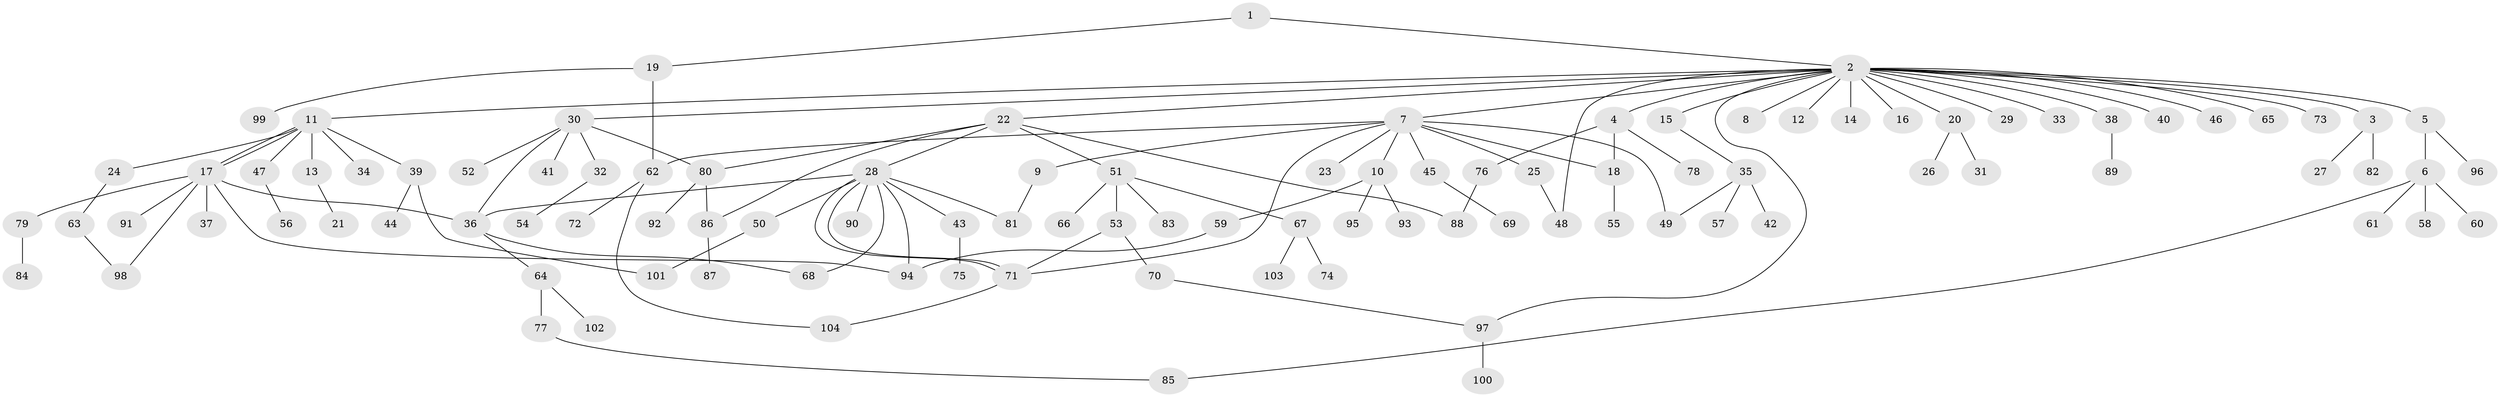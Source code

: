 // Generated by graph-tools (version 1.1) at 2025/11/02/27/25 16:11:11]
// undirected, 104 vertices, 125 edges
graph export_dot {
graph [start="1"]
  node [color=gray90,style=filled];
  1;
  2;
  3;
  4;
  5;
  6;
  7;
  8;
  9;
  10;
  11;
  12;
  13;
  14;
  15;
  16;
  17;
  18;
  19;
  20;
  21;
  22;
  23;
  24;
  25;
  26;
  27;
  28;
  29;
  30;
  31;
  32;
  33;
  34;
  35;
  36;
  37;
  38;
  39;
  40;
  41;
  42;
  43;
  44;
  45;
  46;
  47;
  48;
  49;
  50;
  51;
  52;
  53;
  54;
  55;
  56;
  57;
  58;
  59;
  60;
  61;
  62;
  63;
  64;
  65;
  66;
  67;
  68;
  69;
  70;
  71;
  72;
  73;
  74;
  75;
  76;
  77;
  78;
  79;
  80;
  81;
  82;
  83;
  84;
  85;
  86;
  87;
  88;
  89;
  90;
  91;
  92;
  93;
  94;
  95;
  96;
  97;
  98;
  99;
  100;
  101;
  102;
  103;
  104;
  1 -- 2;
  1 -- 19;
  2 -- 3;
  2 -- 4;
  2 -- 5;
  2 -- 7;
  2 -- 8;
  2 -- 11;
  2 -- 12;
  2 -- 14;
  2 -- 15;
  2 -- 16;
  2 -- 20;
  2 -- 22;
  2 -- 29;
  2 -- 30;
  2 -- 33;
  2 -- 38;
  2 -- 40;
  2 -- 46;
  2 -- 48;
  2 -- 65;
  2 -- 73;
  2 -- 97;
  3 -- 27;
  3 -- 82;
  4 -- 18;
  4 -- 76;
  4 -- 78;
  5 -- 6;
  5 -- 96;
  6 -- 58;
  6 -- 60;
  6 -- 61;
  6 -- 85;
  7 -- 9;
  7 -- 10;
  7 -- 18;
  7 -- 23;
  7 -- 25;
  7 -- 45;
  7 -- 49;
  7 -- 62;
  7 -- 71;
  9 -- 81;
  10 -- 59;
  10 -- 93;
  10 -- 95;
  11 -- 13;
  11 -- 17;
  11 -- 17;
  11 -- 24;
  11 -- 34;
  11 -- 39;
  11 -- 47;
  13 -- 21;
  15 -- 35;
  17 -- 36;
  17 -- 37;
  17 -- 79;
  17 -- 91;
  17 -- 94;
  17 -- 98;
  18 -- 55;
  19 -- 62;
  19 -- 99;
  20 -- 26;
  20 -- 31;
  22 -- 28;
  22 -- 51;
  22 -- 80;
  22 -- 86;
  22 -- 88;
  24 -- 63;
  25 -- 48;
  28 -- 36;
  28 -- 43;
  28 -- 50;
  28 -- 68;
  28 -- 71;
  28 -- 71;
  28 -- 81;
  28 -- 90;
  28 -- 94;
  30 -- 32;
  30 -- 36;
  30 -- 41;
  30 -- 52;
  30 -- 80;
  32 -- 54;
  35 -- 42;
  35 -- 49;
  35 -- 57;
  36 -- 64;
  36 -- 68;
  38 -- 89;
  39 -- 44;
  39 -- 101;
  43 -- 75;
  45 -- 69;
  47 -- 56;
  50 -- 101;
  51 -- 53;
  51 -- 66;
  51 -- 67;
  51 -- 83;
  53 -- 70;
  53 -- 71;
  59 -- 94;
  62 -- 72;
  62 -- 104;
  63 -- 98;
  64 -- 77;
  64 -- 102;
  67 -- 74;
  67 -- 103;
  70 -- 97;
  71 -- 104;
  76 -- 88;
  77 -- 85;
  79 -- 84;
  80 -- 86;
  80 -- 92;
  86 -- 87;
  97 -- 100;
}
